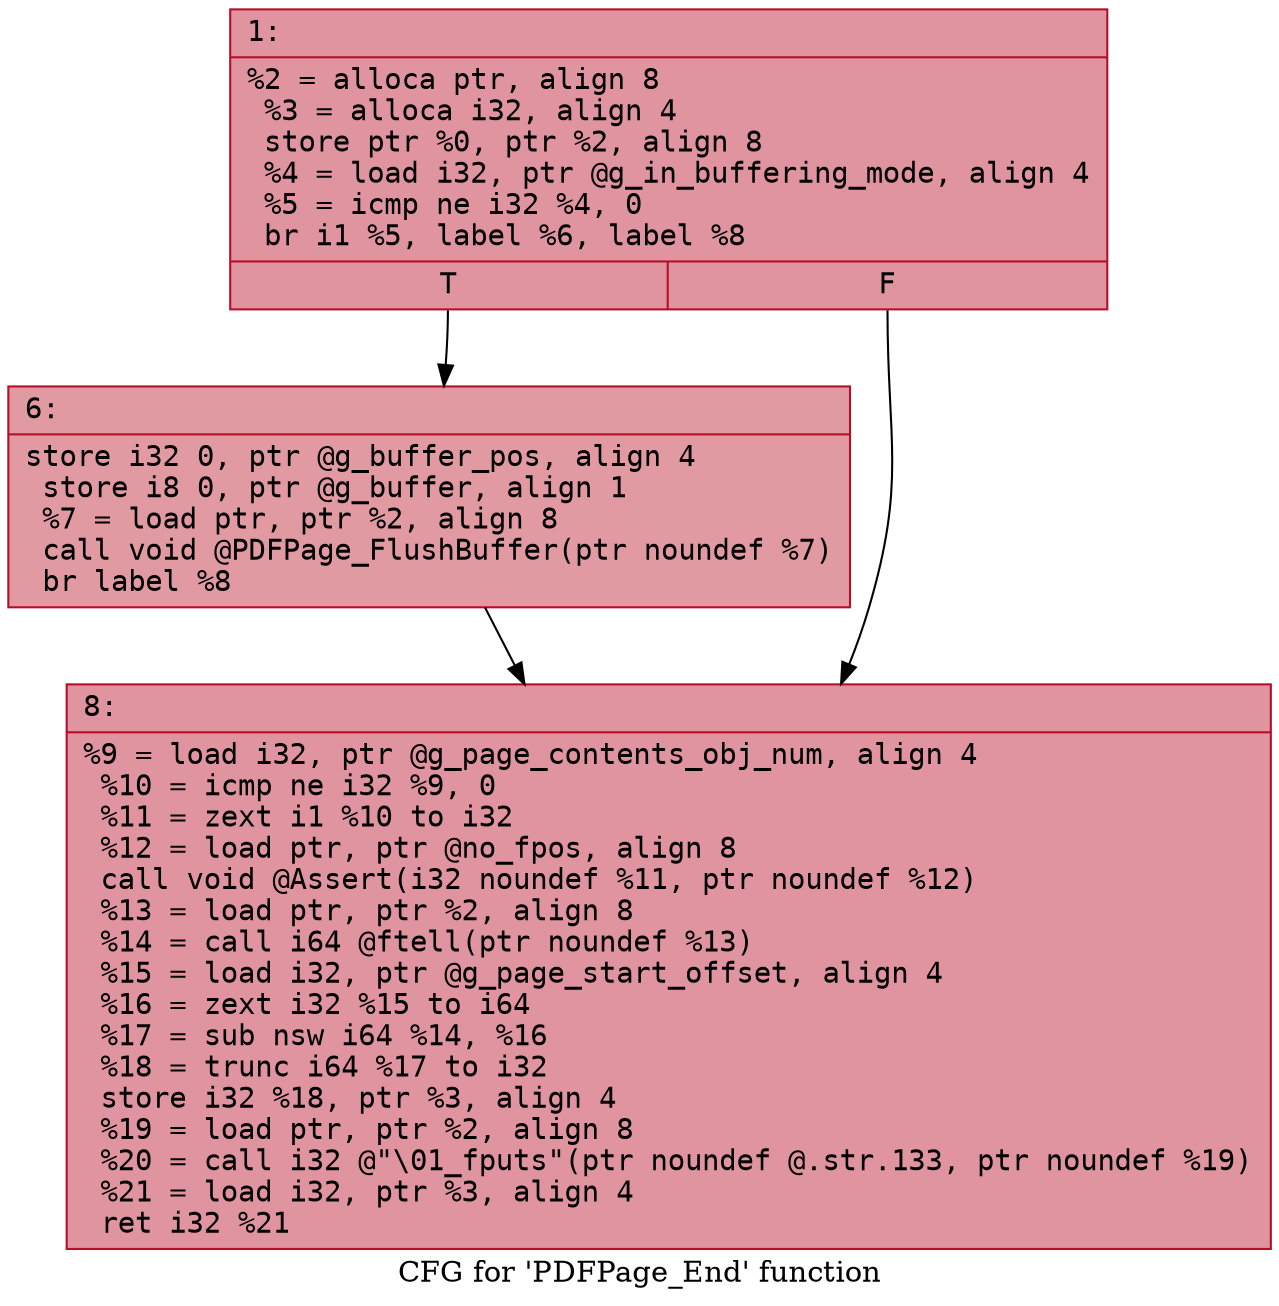 digraph "CFG for 'PDFPage_End' function" {
	label="CFG for 'PDFPage_End' function";

	Node0x600000534cd0 [shape=record,color="#b70d28ff", style=filled, fillcolor="#b70d2870" fontname="Courier",label="{1:\l|  %2 = alloca ptr, align 8\l  %3 = alloca i32, align 4\l  store ptr %0, ptr %2, align 8\l  %4 = load i32, ptr @g_in_buffering_mode, align 4\l  %5 = icmp ne i32 %4, 0\l  br i1 %5, label %6, label %8\l|{<s0>T|<s1>F}}"];
	Node0x600000534cd0:s0 -> Node0x600000534d20[tooltip="1 -> 6\nProbability 62.50%" ];
	Node0x600000534cd0:s1 -> Node0x600000534d70[tooltip="1 -> 8\nProbability 37.50%" ];
	Node0x600000534d20 [shape=record,color="#b70d28ff", style=filled, fillcolor="#bb1b2c70" fontname="Courier",label="{6:\l|  store i32 0, ptr @g_buffer_pos, align 4\l  store i8 0, ptr @g_buffer, align 1\l  %7 = load ptr, ptr %2, align 8\l  call void @PDFPage_FlushBuffer(ptr noundef %7)\l  br label %8\l}"];
	Node0x600000534d20 -> Node0x600000534d70[tooltip="6 -> 8\nProbability 100.00%" ];
	Node0x600000534d70 [shape=record,color="#b70d28ff", style=filled, fillcolor="#b70d2870" fontname="Courier",label="{8:\l|  %9 = load i32, ptr @g_page_contents_obj_num, align 4\l  %10 = icmp ne i32 %9, 0\l  %11 = zext i1 %10 to i32\l  %12 = load ptr, ptr @no_fpos, align 8\l  call void @Assert(i32 noundef %11, ptr noundef %12)\l  %13 = load ptr, ptr %2, align 8\l  %14 = call i64 @ftell(ptr noundef %13)\l  %15 = load i32, ptr @g_page_start_offset, align 4\l  %16 = zext i32 %15 to i64\l  %17 = sub nsw i64 %14, %16\l  %18 = trunc i64 %17 to i32\l  store i32 %18, ptr %3, align 4\l  %19 = load ptr, ptr %2, align 8\l  %20 = call i32 @\"\\01_fputs\"(ptr noundef @.str.133, ptr noundef %19)\l  %21 = load i32, ptr %3, align 4\l  ret i32 %21\l}"];
}
